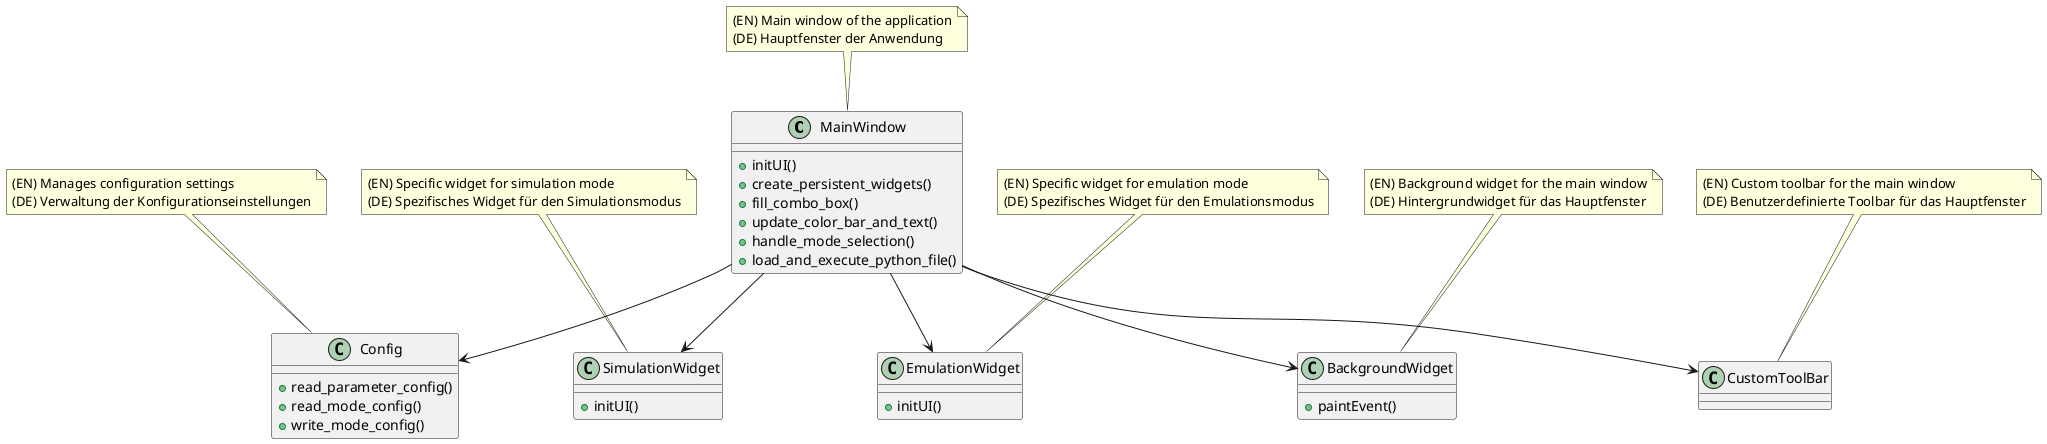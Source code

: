 @startuml
class MainWindow {
  + initUI()
  + create_persistent_widgets()
  + fill_combo_box()
  + update_color_bar_and_text()
  + handle_mode_selection()
  + load_and_execute_python_file()
}
note top of MainWindow
  (EN) Main window of the application
  (DE) Hauptfenster der Anwendung
end note

class Config {
  + read_parameter_config()
  + read_mode_config()
  + write_mode_config()
}
note top of Config
  (EN) Manages configuration settings
  (DE) Verwaltung der Konfigurationseinstellungen
end note

class SimulationWidget {
  + initUI()
}
note top of SimulationWidget
  (EN) Specific widget for simulation mode
  (DE) Spezifisches Widget für den Simulationsmodus
end note

class EmulationWidget {
  + initUI()
}
note top of EmulationWidget
  (EN) Specific widget for emulation mode
  (DE) Spezifisches Widget für den Emulationsmodus
end note

class BackgroundWidget {
  + paintEvent()
}
note top of BackgroundWidget
  (EN) Background widget for the main window
  (DE) Hintergrundwidget für das Hauptfenster
end note

class CustomToolBar {
}
note top of CustomToolBar
  (EN) Custom toolbar for the main window
  (DE) Benutzerdefinierte Toolbar für das Hauptfenster
end note

MainWindow --> Config
MainWindow --> BackgroundWidget
MainWindow --> CustomToolBar
MainWindow --> SimulationWidget
MainWindow --> EmulationWidget
@enduml
